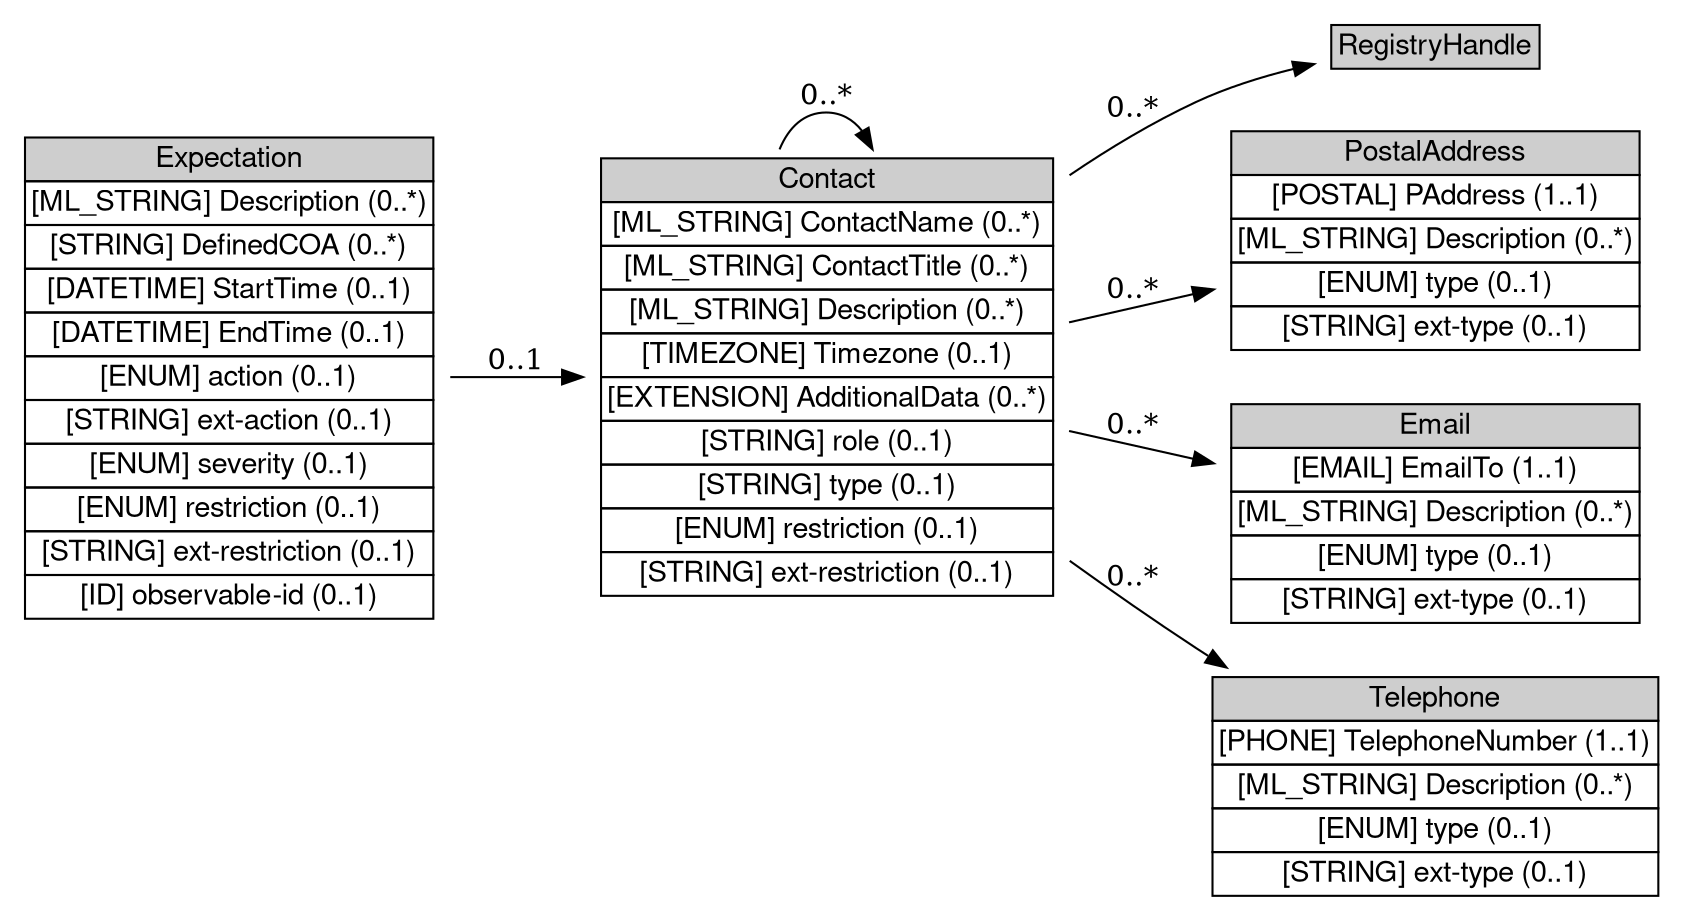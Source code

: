 digraph Expectation {
	graph [bb="0,0,791,429.5",
		rankdir=LR
	];
	node [label="\N"];
	Expectation	 [height=3.3194,
		label=<<table BORDER="0" CELLBORDER="1" CELLSPACING="0"> <tr> <td BGCOLOR="#CECECE" HREF="/html/IODEFv2/Expectation.html" TITLE="The Expectation class conveys to the recipient of the IODEF document the actions the sender is requesting. "><FONT FACE="Nimbus Sans L">Expectation</FONT></td> </tr>" %<tr><td  HREF="/html/IODEFv2/Expectation.html" TITLE="A free-form text description of the desired action(s)."><FONT FACE="Nimbus Sans L">[ML_STRING] Description (0..*)</FONT></td></tr>%<tr><td  HREF="/html/IODEFv2/Expectation.html" TITLE="A unique identifier meaningful to the sender and recipient of this document that references a course of action.  This class MUST be present if the action attribute is set to &quot;defined-coa&quot;."><FONT FACE="Nimbus Sans L">[STRING] DefinedCOA (0..*)</FONT></td></tr>%<tr><td  HREF="/html/IODEFv2/Expectation.html" TITLE="The time at which the sender would like the action performed.  A timestamp that is earlier than the ReportTime specified in the Incident class denotes that the sender would like the action performed as soon as possible.  The absence of this element indicates no expectations of when the recipient would like the action performed."><FONT FACE="Nimbus Sans L">[DATETIME] StartTime (0..1)</FONT></td></tr>%<tr><td  HREF="/html/IODEFv2/Expectation.html" TITLE="The time by which the sender expects the recipient to complete the action.  If the recipient cannot complete the action before EndTime, the recipient MUST NOT carry out the action.  Because of transit delays and clock drift, the sender MUST be prepared for the recipient to have carried out the action, even if it completes past EndTime."><FONT FACE="Nimbus Sans L">[DATETIME] EndTime (0..1)</FONT></td></tr>%<tr><td  HREF="/html/IODEFv2/Expectation.html" TITLE="Classifies the type of action requested.  The default value of &quot;other&quot;.  These values are maintained in the &quot;Expectation-action&quot; IANA registry per Section 10.2."><FONT FACE="Nimbus Sans L">[ENUM] action (0..1)</FONT></td></tr>%<tr><td  HREF="/html/IODEFv2/Expectation.html" TITLE="A means by which to extend the action attribute.  See Section 5.1.1."><FONT FACE="Nimbus Sans L">[STRING] ext-action (0..1)</FONT></td></tr>%<tr><td  HREF="/html/IODEFv2/Expectation.html" TITLE="Indicates the desired priority of the action. This attribute is an enumerated list with no default value, and the semantics of these relative measures are context dependent."><FONT FACE="Nimbus Sans L">[ENUM] severity (0..1)</FONT></td></tr>%<tr><td  HREF="/html/IODEFv2/Expectation.html" TITLE="See Section 3.3.1.  The default value is &quot;default&quot;."><FONT FACE="Nimbus Sans L">[ENUM] restriction (0..1)</FONT></td></tr>%<tr><td  HREF="/html/IODEFv2/Expectation.html" TITLE="A means by which to extend the restriction attribute.  See Section 5.1.1."><FONT FACE="Nimbus Sans L">[STRING] ext-restriction (0..1)</FONT></td></tr>%<tr><td  HREF="/html/IODEFv2/Expectation.html" TITLE="See Section 3.3.2."><FONT FACE="Nimbus Sans L">[ID] observable-id (0..1)</FONT></td></tr>%</table>>,
		pos="106,252.5",
		shape=plaintext,
		width=2.9444];
	Contact	 [height=3.0278,
		label=<<table BORDER="0" CELLBORDER="1" CELLSPACING="0"> <tr> <td BGCOLOR="#CECECE" HREF="/html/IODEFv2/Contact.html" TITLE="The Contact class describes contact information for organizations and personnel involved in the incident. This class allows for the naming of the involved party, specifying contact information for them, and identifying their role in the incident. "><FONT FACE="Nimbus Sans L">Contact</FONT></td> </tr>" %<tr><td  HREF="/html/IODEFv2/Contact.html" TITLE="The name of the contact.  The contact may either be an organization or a person.  The type attribute disambiguates the semantics."><FONT FACE="Nimbus Sans L">[ML_STRING] ContactName (0..*)</FONT></td></tr>%<tr><td  HREF="/html/IODEFv2/Contact.html" TITLE="The title for the individual named in the ContactName."><FONT FACE="Nimbus Sans L">[ML_STRING] ContactTitle (0..*)</FONT></td></tr>%<tr><td  HREF="/html/IODEFv2/Contact.html" TITLE="A free-form text description of the contact."><FONT FACE="Nimbus Sans L">[ML_STRING] Description (0..*)</FONT></td></tr>%<tr><td  HREF="/html/IODEFv2/Contact.html" TITLE="The timezone in which the contact resides."><FONT FACE="Nimbus Sans L">[TIMEZONE] Timezone (0..1)</FONT></td></tr>%<tr><td  HREF="/html/IODEFv2/Contact.html" TITLE="A mechanism by which to extend the data model."><FONT FACE="Nimbus Sans L">[EXTENSION] AdditionalData (0..*)</FONT></td></tr>%<tr><td  HREF="/html/IODEFv2/Contact.html" TITLE="A means by which to extend the role attribute. See Section 5.1.1."><FONT FACE="Nimbus Sans L">[STRING] role (0..1)</FONT></td></tr>%<tr><td  HREF="/html/IODEFv2/Contact.html" TITLE="A means by which to extend the type attribute. See Section 5.1.1."><FONT FACE="Nimbus Sans L">[STRING] type (0..1)</FONT></td></tr>%<tr><td  HREF="/html/IODEFv2/Contact.html" TITLE="See Section 3.3.1."><FONT FACE="Nimbus Sans L">[ENUM] restriction (0..1)</FONT></td></tr>%<tr><td  HREF="/html/IODEFv2/Contact.html" TITLE="A means by which to extend the restriction attribute.  See Section 5.1.1."><FONT FACE="Nimbus Sans L">[STRING] ext-restriction (0..1)</FONT></td></tr>%</table>>,
		pos="387.5,252.5",
		shape=plaintext,
		width=3.2361];
	Expectation -> Contact	 [label="0..1",
		lp="241.5,260",
		pos="e,270.74,252.5 212.02,252.5 227.9,252.5 244.4,252.5 260.65,252.5"];
	Contact -> Contact	 [label="0..*",
		lp="387.5,387",
		pos="e,409.82,361.79 365.18,361.79 369.65,372.62 377.09,379.5 387.5,379.5 394.66,379.5 400.41,376.25 404.76,370.69"];
	RegistryHandle	 [height=0.5,
		label=<<table BORDER="0" CELLBORDER="1" CELLSPACING="0"> <tr> <td BGCOLOR="#CECECE" HREF="/html/IODEFv2/RegistryHandle.html" TITLE="The RegistryHandle class represents a handle into an Internet registry or community-specific database. "><FONT FACE="Nimbus Sans L">RegistryHandle</FONT></td> </tr>" %</table>>,
		pos="677,411.5",
		shape=plaintext,
		width=1.5972];
	Contact -> RegistryHandle	 [label="0..*",
		lp="533.5,381",
		pos="e,619.49,402.7 504.13,350.39 523.03,363.19 542.98,375.11 563,384.5 577.42,391.27 593.7,396.42 609.33,400.32"];
	PostalAddress	 [height=1.5694,
		label=<<table BORDER="0" CELLBORDER="1" CELLSPACING="0"> <tr> <td BGCOLOR="#CECECE" HREF="/html/IODEFv2/PostalAddress.html" TITLE="The PostalAddress class specifies a postal address and associated annotation. "><FONT FACE="Nimbus Sans L">PostalAddress</FONT></td> </tr>" %<tr><td  HREF="/html/IODEFv2/PostalAddress.html" TITLE="A postal address."><FONT FACE="Nimbus Sans L">[POSTAL] PAddress (1..1)</FONT></td></tr>%<tr><td  HREF="/html/IODEFv2/PostalAddress.html" TITLE="A free-form text description of the address."><FONT FACE="Nimbus Sans L">[ML_STRING] Description (0..*)</FONT></td></tr>%<tr><td  HREF="/html/IODEFv2/PostalAddress.html" TITLE="Categorizes the type of address described in the PAddress class.  These values are maintained in the &quot;PostalAddress-type&quot; IANA registry per Section 10.2."><FONT FACE="Nimbus Sans L">[ENUM] type (0..1)</FONT></td></tr>%<tr><td  HREF="/html/IODEFv2/PostalAddress.html" TITLE="A means by which to extend the type attribute. See Section 5.1.1."><FONT FACE="Nimbus Sans L">[STRING] ext-type (0..1)</FONT></td></tr>%</table>>,
		pos="677,318.5",
		shape=plaintext,
		width=2.9444];
	Contact -> PostalAddress	 [label="0..*",
		lp="533.5,294",
		pos="e,570.86,294.3 504.42,279.15 523.04,283.4 542.3,287.79 560.9,292.03"];
	Email	 [height=1.5694,
		label=<<table BORDER="0" CELLBORDER="1" CELLSPACING="0"> <tr> <td BGCOLOR="#CECECE" HREF="/html/IODEFv2/Email.html" TITLE="The Email class specifies an email address and associated annotation. "><FONT FACE="Nimbus Sans L">Email</FONT></td> </tr>" %<tr><td  HREF="/html/IODEFv2/Email.html" TITLE="An email address."><FONT FACE="Nimbus Sans L">[EMAIL] EmailTo (1..1)</FONT></td></tr>%<tr><td  HREF="/html/IODEFv2/Email.html" TITLE="A free-form text description of the email address."><FONT FACE="Nimbus Sans L">[ML_STRING] Description (0..*)</FONT></td></tr>%<tr><td  HREF="/html/IODEFv2/Email.html" TITLE="Categorizes the type of email address described in the EmailTo class.  These values are maintained in the &quot;Email- type&quot; IANA registry per Section 10.2."><FONT FACE="Nimbus Sans L">[ENUM] type (0..1)</FONT></td></tr>%<tr><td  HREF="/html/IODEFv2/Email.html" TITLE="A means by which to extend the type attribute. See Section 5.1.1."><FONT FACE="Nimbus Sans L">[STRING] ext-type (0..1)</FONT></td></tr>%</table>>,
		pos="677,187.5",
		shape=plaintext,
		width=2.9444];
	Contact -> Email	 [label="0..*",
		lp="533.5,229",
		pos="e,570.86,211.33 504.42,226.25 523.04,222.07 542.3,217.74 560.9,213.57"];
	Telephone	 [height=1.5694,
		label=<<table BORDER="0" CELLBORDER="1" CELLSPACING="0"> <tr> <td BGCOLOR="#CECECE" HREF="/html/IODEFv2/Telephone.html" TITLE="The Telephone class describes a telephone number and associated annotation. "><FONT FACE="Nimbus Sans L">Telephone</FONT></td> </tr>" %<tr><td  HREF="/html/IODEFv2/Telephone.html" TITLE="A telephone number."><FONT FACE="Nimbus Sans L">[PHONE] TelephoneNumber (1..1)</FONT></td></tr>%<tr><td  HREF="/html/IODEFv2/Telephone.html" TITLE="A free-form text description of the phone number."><FONT FACE="Nimbus Sans L">[ML_STRING] Description (0..*)</FONT></td></tr>%<tr><td  HREF="/html/IODEFv2/Telephone.html" TITLE="Categorizes the type of telephone number described in the TelephoneNumber class.  These values are maintained in the &quot;Telephone-type&quot; IANA registry per Section 10.2."><FONT FACE="Nimbus Sans L">[ENUM] type (0..1)</FONT></td></tr>%<tr><td  HREF="/html/IODEFv2/Telephone.html" TITLE="A means by which to extend the type attribute. See Section 5.1.1."><FONT FACE="Nimbus Sans L">[STRING] ext-type (0..1)</FONT></td></tr>%</table>>,
		pos="677,56.5",
		shape=plaintext,
		width=3.1667];
	Contact -> Telephone	 [label="0..*",
		lp="533.5,156",
		pos="e,577.72,113.07 504.2,163.23 523.58,149.23 543.67,135.2 563,122.5 564.94,121.22 566.91,119.95 568.9,118.67"];
}
